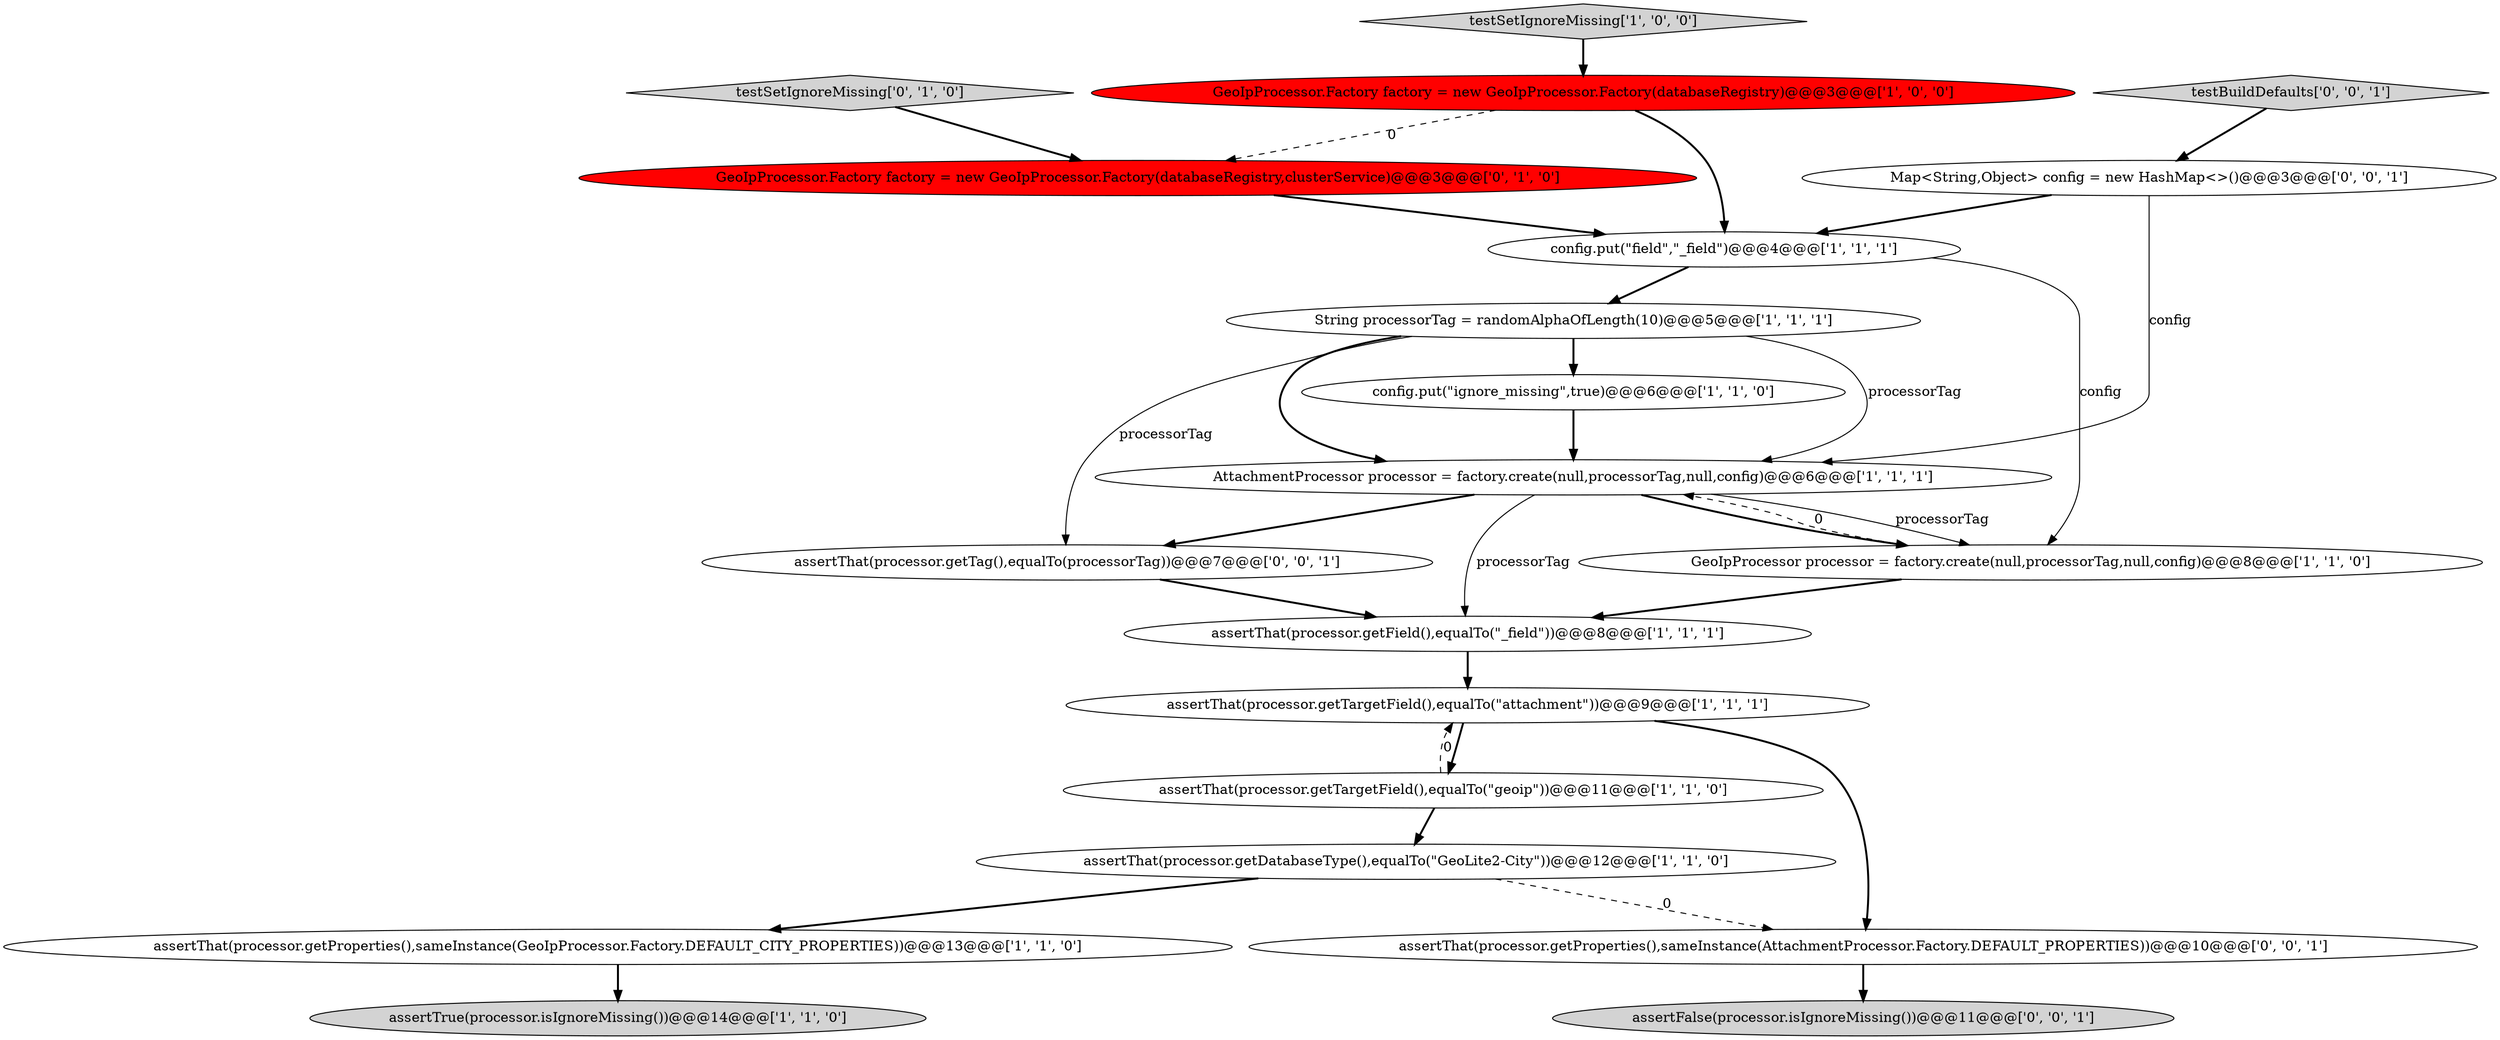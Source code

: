 digraph {
16 [style = filled, label = "testBuildDefaults['0', '0', '1']", fillcolor = lightgray, shape = diamond image = "AAA0AAABBB3BBB"];
12 [style = filled, label = "assertThat(processor.getField(),equalTo(\"_field\"))@@@8@@@['1', '1', '1']", fillcolor = white, shape = ellipse image = "AAA0AAABBB1BBB"];
19 [style = filled, label = "assertFalse(processor.isIgnoreMissing())@@@11@@@['0', '0', '1']", fillcolor = lightgray, shape = ellipse image = "AAA0AAABBB3BBB"];
4 [style = filled, label = "GeoIpProcessor.Factory factory = new GeoIpProcessor.Factory(databaseRegistry)@@@3@@@['1', '0', '0']", fillcolor = red, shape = ellipse image = "AAA1AAABBB1BBB"];
17 [style = filled, label = "assertThat(processor.getTag(),equalTo(processorTag))@@@7@@@['0', '0', '1']", fillcolor = white, shape = ellipse image = "AAA0AAABBB3BBB"];
11 [style = filled, label = "assertThat(processor.getTargetField(),equalTo(\"geoip\"))@@@11@@@['1', '1', '0']", fillcolor = white, shape = ellipse image = "AAA0AAABBB1BBB"];
0 [style = filled, label = "config.put(\"ignore_missing\",true)@@@6@@@['1', '1', '0']", fillcolor = white, shape = ellipse image = "AAA0AAABBB1BBB"];
18 [style = filled, label = "Map<String,Object> config = new HashMap<>()@@@3@@@['0', '0', '1']", fillcolor = white, shape = ellipse image = "AAA0AAABBB3BBB"];
14 [style = filled, label = "testSetIgnoreMissing['0', '1', '0']", fillcolor = lightgray, shape = diamond image = "AAA0AAABBB2BBB"];
7 [style = filled, label = "AttachmentProcessor processor = factory.create(null,processorTag,null,config)@@@6@@@['1', '1', '1']", fillcolor = white, shape = ellipse image = "AAA0AAABBB1BBB"];
1 [style = filled, label = "assertThat(processor.getDatabaseType(),equalTo(\"GeoLite2-City\"))@@@12@@@['1', '1', '0']", fillcolor = white, shape = ellipse image = "AAA0AAABBB1BBB"];
3 [style = filled, label = "testSetIgnoreMissing['1', '0', '0']", fillcolor = lightgray, shape = diamond image = "AAA0AAABBB1BBB"];
9 [style = filled, label = "assertThat(processor.getTargetField(),equalTo(\"attachment\"))@@@9@@@['1', '1', '1']", fillcolor = white, shape = ellipse image = "AAA0AAABBB1BBB"];
6 [style = filled, label = "assertTrue(processor.isIgnoreMissing())@@@14@@@['1', '1', '0']", fillcolor = lightgray, shape = ellipse image = "AAA0AAABBB1BBB"];
15 [style = filled, label = "assertThat(processor.getProperties(),sameInstance(AttachmentProcessor.Factory.DEFAULT_PROPERTIES))@@@10@@@['0', '0', '1']", fillcolor = white, shape = ellipse image = "AAA0AAABBB3BBB"];
8 [style = filled, label = "config.put(\"field\",\"_field\")@@@4@@@['1', '1', '1']", fillcolor = white, shape = ellipse image = "AAA0AAABBB1BBB"];
10 [style = filled, label = "GeoIpProcessor processor = factory.create(null,processorTag,null,config)@@@8@@@['1', '1', '0']", fillcolor = white, shape = ellipse image = "AAA0AAABBB1BBB"];
2 [style = filled, label = "assertThat(processor.getProperties(),sameInstance(GeoIpProcessor.Factory.DEFAULT_CITY_PROPERTIES))@@@13@@@['1', '1', '0']", fillcolor = white, shape = ellipse image = "AAA0AAABBB1BBB"];
5 [style = filled, label = "String processorTag = randomAlphaOfLength(10)@@@5@@@['1', '1', '1']", fillcolor = white, shape = ellipse image = "AAA0AAABBB1BBB"];
13 [style = filled, label = "GeoIpProcessor.Factory factory = new GeoIpProcessor.Factory(databaseRegistry,clusterService)@@@3@@@['0', '1', '0']", fillcolor = red, shape = ellipse image = "AAA1AAABBB2BBB"];
7->12 [style = solid, label="processorTag"];
7->10 [style = solid, label="processorTag"];
16->18 [style = bold, label=""];
5->7 [style = solid, label="processorTag"];
7->17 [style = bold, label=""];
9->11 [style = bold, label=""];
5->17 [style = solid, label="processorTag"];
7->10 [style = bold, label=""];
11->1 [style = bold, label=""];
2->6 [style = bold, label=""];
1->15 [style = dashed, label="0"];
11->9 [style = dashed, label="0"];
15->19 [style = bold, label=""];
12->9 [style = bold, label=""];
3->4 [style = bold, label=""];
10->7 [style = dashed, label="0"];
0->7 [style = bold, label=""];
17->12 [style = bold, label=""];
8->10 [style = solid, label="config"];
8->5 [style = bold, label=""];
5->0 [style = bold, label=""];
10->12 [style = bold, label=""];
9->15 [style = bold, label=""];
4->8 [style = bold, label=""];
5->7 [style = bold, label=""];
1->2 [style = bold, label=""];
18->8 [style = bold, label=""];
14->13 [style = bold, label=""];
13->8 [style = bold, label=""];
4->13 [style = dashed, label="0"];
18->7 [style = solid, label="config"];
}
